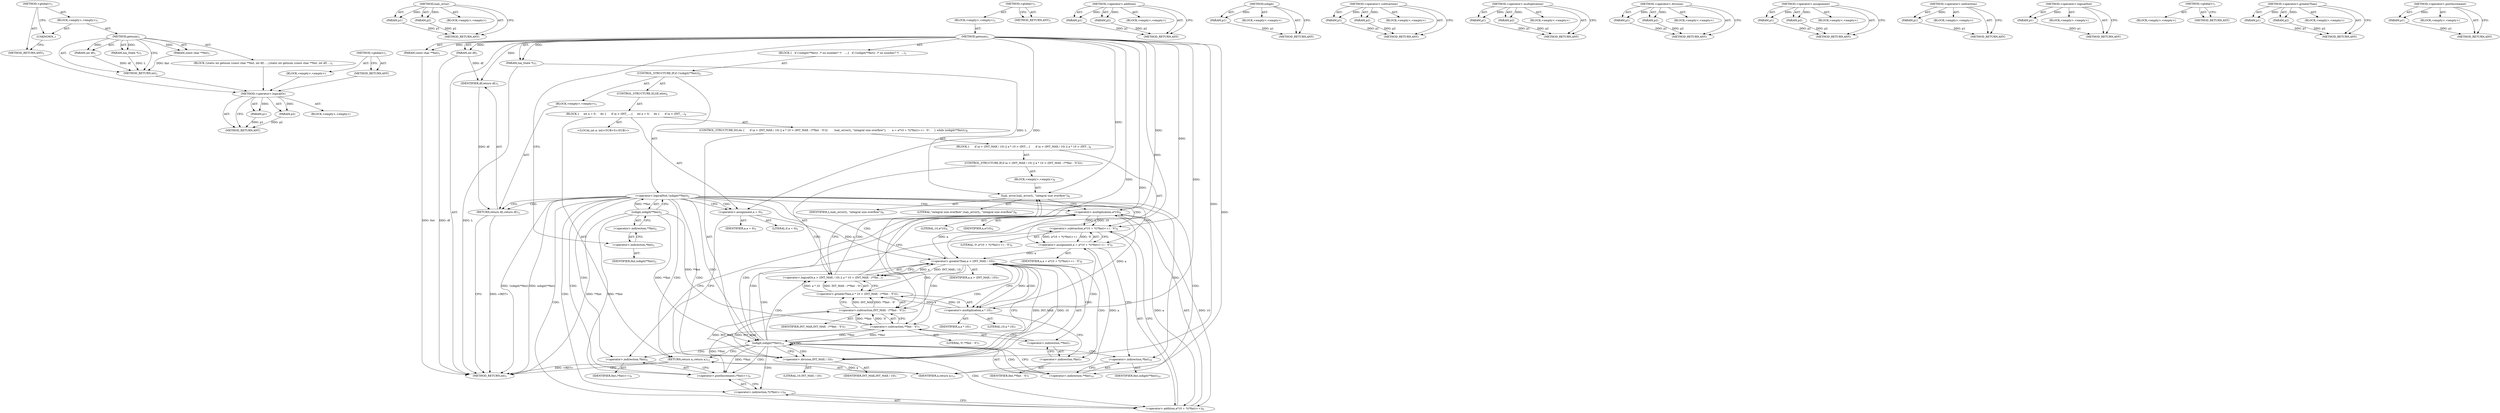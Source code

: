 digraph "&lt;global&gt;" {
vulnerable_112 [label=<(METHOD,&lt;operator&gt;.logicalOr)>];
vulnerable_113 [label=<(PARAM,p1)>];
vulnerable_114 [label=<(PARAM,p2)>];
vulnerable_115 [label=<(BLOCK,&lt;empty&gt;,&lt;empty&gt;)>];
vulnerable_116 [label=<(METHOD_RETURN,ANY)>];
vulnerable_137 [label=<(METHOD,luaL_error)>];
vulnerable_138 [label=<(PARAM,p1)>];
vulnerable_139 [label=<(PARAM,p2)>];
vulnerable_140 [label=<(BLOCK,&lt;empty&gt;,&lt;empty&gt;)>];
vulnerable_141 [label=<(METHOD_RETURN,ANY)>];
vulnerable_6 [label=<(METHOD,&lt;global&gt;)<SUB>1</SUB>>];
vulnerable_7 [label=<(BLOCK,&lt;empty&gt;,&lt;empty&gt;)<SUB>1</SUB>>];
vulnerable_8 [label=<(METHOD,getnum)<SUB>1</SUB>>];
vulnerable_9 [label=<(PARAM,lua_State *L)<SUB>1</SUB>>];
vulnerable_10 [label=<(PARAM,const char **fmt)<SUB>1</SUB>>];
vulnerable_11 [label=<(PARAM,int df)<SUB>1</SUB>>];
vulnerable_12 [label=<(BLOCK,{
   if (!isdigit(**fmt))  /* no number? */
   ...,{
   if (!isdigit(**fmt))  /* no number? */
   ...)<SUB>1</SUB>>];
vulnerable_13 [label=<(CONTROL_STRUCTURE,IF,if (!isdigit(**fmt)))<SUB>2</SUB>>];
vulnerable_14 [label=<(&lt;operator&gt;.logicalNot,!isdigit(**fmt))<SUB>2</SUB>>];
vulnerable_15 [label=<(isdigit,isdigit(**fmt))<SUB>2</SUB>>];
vulnerable_16 [label=<(&lt;operator&gt;.indirection,**fmt)<SUB>2</SUB>>];
vulnerable_17 [label=<(&lt;operator&gt;.indirection,*fmt)<SUB>2</SUB>>];
vulnerable_18 [label=<(IDENTIFIER,fmt,isdigit(**fmt))<SUB>2</SUB>>];
vulnerable_19 [label=<(BLOCK,&lt;empty&gt;,&lt;empty&gt;)<SUB>3</SUB>>];
vulnerable_20 [label=<(RETURN,return df;,return df;)<SUB>3</SUB>>];
vulnerable_21 [label=<(IDENTIFIER,df,return df;)<SUB>3</SUB>>];
vulnerable_22 [label=<(CONTROL_STRUCTURE,ELSE,else)<SUB>4</SUB>>];
vulnerable_23 [label=<(BLOCK,{
     int a = 0;
     do {
      if (a &gt; (INT_...,{
     int a = 0;
     do {
      if (a &gt; (INT_...)<SUB>4</SUB>>];
vulnerable_24 [label="<(LOCAL,int a: int)<SUB>5</SUB>>"];
vulnerable_25 [label=<(&lt;operator&gt;.assignment,a = 0)<SUB>5</SUB>>];
vulnerable_26 [label=<(IDENTIFIER,a,a = 0)<SUB>5</SUB>>];
vulnerable_27 [label=<(LITERAL,0,a = 0)<SUB>5</SUB>>];
vulnerable_28 [label=<(CONTROL_STRUCTURE,DO,do {
      if (a &gt; (INT_MAX / 10) || a * 10 &gt; (INT_MAX - (**fmt - '0')))
        luaL_error(L, &quot;integral size overflow&quot;);
       a = a*10 + *((*fmt)++) - '0';
     } while (isdigit(**fmt));)<SUB>6</SUB>>];
vulnerable_29 [label=<(BLOCK,{
      if (a &gt; (INT_MAX / 10) || a * 10 &gt; (INT...,{
      if (a &gt; (INT_MAX / 10) || a * 10 &gt; (INT...)<SUB>6</SUB>>];
vulnerable_30 [label=<(CONTROL_STRUCTURE,IF,if (a &gt; (INT_MAX / 10) || a * 10 &gt; (INT_MAX - (**fmt - '0'))))<SUB>7</SUB>>];
vulnerable_31 [label=<(&lt;operator&gt;.logicalOr,a &gt; (INT_MAX / 10) || a * 10 &gt; (INT_MAX - (**fm...)<SUB>7</SUB>>];
vulnerable_32 [label=<(&lt;operator&gt;.greaterThan,a &gt; (INT_MAX / 10))<SUB>7</SUB>>];
vulnerable_33 [label=<(IDENTIFIER,a,a &gt; (INT_MAX / 10))<SUB>7</SUB>>];
vulnerable_34 [label=<(&lt;operator&gt;.division,INT_MAX / 10)<SUB>7</SUB>>];
vulnerable_35 [label=<(IDENTIFIER,INT_MAX,INT_MAX / 10)<SUB>7</SUB>>];
vulnerable_36 [label=<(LITERAL,10,INT_MAX / 10)<SUB>7</SUB>>];
vulnerable_37 [label=<(&lt;operator&gt;.greaterThan,a * 10 &gt; (INT_MAX - (**fmt - '0')))<SUB>7</SUB>>];
vulnerable_38 [label=<(&lt;operator&gt;.multiplication,a * 10)<SUB>7</SUB>>];
vulnerable_39 [label=<(IDENTIFIER,a,a * 10)<SUB>7</SUB>>];
vulnerable_40 [label=<(LITERAL,10,a * 10)<SUB>7</SUB>>];
vulnerable_41 [label=<(&lt;operator&gt;.subtraction,INT_MAX - (**fmt - '0'))<SUB>7</SUB>>];
vulnerable_42 [label=<(IDENTIFIER,INT_MAX,INT_MAX - (**fmt - '0'))<SUB>7</SUB>>];
vulnerable_43 [label=<(&lt;operator&gt;.subtraction,**fmt - '0')<SUB>7</SUB>>];
vulnerable_44 [label=<(&lt;operator&gt;.indirection,**fmt)<SUB>7</SUB>>];
vulnerable_45 [label=<(&lt;operator&gt;.indirection,*fmt)<SUB>7</SUB>>];
vulnerable_46 [label=<(IDENTIFIER,fmt,**fmt - '0')<SUB>7</SUB>>];
vulnerable_47 [label=<(LITERAL,'0',**fmt - '0')<SUB>7</SUB>>];
vulnerable_48 [label=<(BLOCK,&lt;empty&gt;,&lt;empty&gt;)<SUB>8</SUB>>];
vulnerable_49 [label=<(luaL_error,luaL_error(L, &quot;integral size overflow&quot;))<SUB>8</SUB>>];
vulnerable_50 [label=<(IDENTIFIER,L,luaL_error(L, &quot;integral size overflow&quot;))<SUB>8</SUB>>];
vulnerable_51 [label=<(LITERAL,&quot;integral size overflow&quot;,luaL_error(L, &quot;integral size overflow&quot;))<SUB>8</SUB>>];
vulnerable_52 [label=<(&lt;operator&gt;.assignment,a = a*10 + *((*fmt)++) - '0')<SUB>9</SUB>>];
vulnerable_53 [label=<(IDENTIFIER,a,a = a*10 + *((*fmt)++) - '0')<SUB>9</SUB>>];
vulnerable_54 [label=<(&lt;operator&gt;.subtraction,a*10 + *((*fmt)++) - '0')<SUB>9</SUB>>];
vulnerable_55 [label=<(&lt;operator&gt;.addition,a*10 + *((*fmt)++))<SUB>9</SUB>>];
vulnerable_56 [label=<(&lt;operator&gt;.multiplication,a*10)<SUB>9</SUB>>];
vulnerable_57 [label=<(IDENTIFIER,a,a*10)<SUB>9</SUB>>];
vulnerable_58 [label=<(LITERAL,10,a*10)<SUB>9</SUB>>];
vulnerable_59 [label=<(&lt;operator&gt;.indirection,*((*fmt)++))<SUB>9</SUB>>];
vulnerable_60 [label=<(&lt;operator&gt;.postIncrement,(*fmt)++)<SUB>9</SUB>>];
vulnerable_61 [label=<(&lt;operator&gt;.indirection,*fmt)<SUB>9</SUB>>];
vulnerable_62 [label=<(IDENTIFIER,fmt,(*fmt)++)<SUB>9</SUB>>];
vulnerable_63 [label=<(LITERAL,'0',a*10 + *((*fmt)++) - '0')<SUB>9</SUB>>];
vulnerable_64 [label=<(isdigit,isdigit(**fmt))<SUB>10</SUB>>];
vulnerable_65 [label=<(&lt;operator&gt;.indirection,**fmt)<SUB>10</SUB>>];
vulnerable_66 [label=<(&lt;operator&gt;.indirection,*fmt)<SUB>10</SUB>>];
vulnerable_67 [label=<(IDENTIFIER,fmt,isdigit(**fmt))<SUB>10</SUB>>];
vulnerable_68 [label=<(RETURN,return a;,return a;)<SUB>11</SUB>>];
vulnerable_69 [label=<(IDENTIFIER,a,return a;)<SUB>11</SUB>>];
vulnerable_70 [label=<(METHOD_RETURN,int)<SUB>1</SUB>>];
vulnerable_72 [label=<(METHOD_RETURN,ANY)<SUB>1</SUB>>];
vulnerable_142 [label=<(METHOD,&lt;operator&gt;.addition)>];
vulnerable_143 [label=<(PARAM,p1)>];
vulnerable_144 [label=<(PARAM,p2)>];
vulnerable_145 [label=<(BLOCK,&lt;empty&gt;,&lt;empty&gt;)>];
vulnerable_146 [label=<(METHOD_RETURN,ANY)>];
vulnerable_99 [label=<(METHOD,isdigit)>];
vulnerable_100 [label=<(PARAM,p1)>];
vulnerable_101 [label=<(BLOCK,&lt;empty&gt;,&lt;empty&gt;)>];
vulnerable_102 [label=<(METHOD_RETURN,ANY)>];
vulnerable_132 [label=<(METHOD,&lt;operator&gt;.subtraction)>];
vulnerable_133 [label=<(PARAM,p1)>];
vulnerable_134 [label=<(PARAM,p2)>];
vulnerable_135 [label=<(BLOCK,&lt;empty&gt;,&lt;empty&gt;)>];
vulnerable_136 [label=<(METHOD_RETURN,ANY)>];
vulnerable_127 [label=<(METHOD,&lt;operator&gt;.multiplication)>];
vulnerable_128 [label=<(PARAM,p1)>];
vulnerable_129 [label=<(PARAM,p2)>];
vulnerable_130 [label=<(BLOCK,&lt;empty&gt;,&lt;empty&gt;)>];
vulnerable_131 [label=<(METHOD_RETURN,ANY)>];
vulnerable_122 [label=<(METHOD,&lt;operator&gt;.division)>];
vulnerable_123 [label=<(PARAM,p1)>];
vulnerable_124 [label=<(PARAM,p2)>];
vulnerable_125 [label=<(BLOCK,&lt;empty&gt;,&lt;empty&gt;)>];
vulnerable_126 [label=<(METHOD_RETURN,ANY)>];
vulnerable_107 [label=<(METHOD,&lt;operator&gt;.assignment)>];
vulnerable_108 [label=<(PARAM,p1)>];
vulnerable_109 [label=<(PARAM,p2)>];
vulnerable_110 [label=<(BLOCK,&lt;empty&gt;,&lt;empty&gt;)>];
vulnerable_111 [label=<(METHOD_RETURN,ANY)>];
vulnerable_103 [label=<(METHOD,&lt;operator&gt;.indirection)>];
vulnerable_104 [label=<(PARAM,p1)>];
vulnerable_105 [label=<(BLOCK,&lt;empty&gt;,&lt;empty&gt;)>];
vulnerable_106 [label=<(METHOD_RETURN,ANY)>];
vulnerable_95 [label=<(METHOD,&lt;operator&gt;.logicalNot)>];
vulnerable_96 [label=<(PARAM,p1)>];
vulnerable_97 [label=<(BLOCK,&lt;empty&gt;,&lt;empty&gt;)>];
vulnerable_98 [label=<(METHOD_RETURN,ANY)>];
vulnerable_89 [label=<(METHOD,&lt;global&gt;)<SUB>1</SUB>>];
vulnerable_90 [label=<(BLOCK,&lt;empty&gt;,&lt;empty&gt;)>];
vulnerable_91 [label=<(METHOD_RETURN,ANY)>];
vulnerable_117 [label=<(METHOD,&lt;operator&gt;.greaterThan)>];
vulnerable_118 [label=<(PARAM,p1)>];
vulnerable_119 [label=<(PARAM,p2)>];
vulnerable_120 [label=<(BLOCK,&lt;empty&gt;,&lt;empty&gt;)>];
vulnerable_121 [label=<(METHOD_RETURN,ANY)>];
vulnerable_147 [label=<(METHOD,&lt;operator&gt;.postIncrement)>];
vulnerable_148 [label=<(PARAM,p1)>];
vulnerable_149 [label=<(BLOCK,&lt;empty&gt;,&lt;empty&gt;)>];
vulnerable_150 [label=<(METHOD_RETURN,ANY)>];
fixed_6 [label=<(METHOD,&lt;global&gt;)<SUB>1</SUB>>];
fixed_7 [label=<(BLOCK,&lt;empty&gt;,&lt;empty&gt;)<SUB>1</SUB>>];
fixed_8 [label=<(METHOD,getnum)<SUB>1</SUB>>];
fixed_9 [label=<(PARAM,lua_State *L)<SUB>1</SUB>>];
fixed_10 [label=<(PARAM,const char **fmt)<SUB>1</SUB>>];
fixed_11 [label=<(PARAM,int df)<SUB>1</SUB>>];
fixed_12 [label=<(BLOCK,{
static int getnum (const char **fmt, int df) ...,{
static int getnum (const char **fmt, int df) ...)<SUB>1</SUB>>];
fixed_13 [label=<(METHOD_RETURN,int)<SUB>1</SUB>>];
fixed_15 [label=<(UNKNOWN,,)>];
fixed_16 [label=<(METHOD_RETURN,ANY)<SUB>1</SUB>>];
fixed_29 [label=<(METHOD,&lt;global&gt;)<SUB>1</SUB>>];
fixed_30 [label=<(BLOCK,&lt;empty&gt;,&lt;empty&gt;)>];
fixed_31 [label=<(METHOD_RETURN,ANY)>];
vulnerable_112 -> vulnerable_113  [key=0, label="AST: "];
vulnerable_112 -> vulnerable_113  [key=1, label="DDG: "];
vulnerable_112 -> vulnerable_115  [key=0, label="AST: "];
vulnerable_112 -> vulnerable_114  [key=0, label="AST: "];
vulnerable_112 -> vulnerable_114  [key=1, label="DDG: "];
vulnerable_112 -> vulnerable_116  [key=0, label="AST: "];
vulnerable_112 -> vulnerable_116  [key=1, label="CFG: "];
vulnerable_113 -> vulnerable_116  [key=0, label="DDG: p1"];
vulnerable_114 -> vulnerable_116  [key=0, label="DDG: p2"];
vulnerable_137 -> vulnerable_138  [key=0, label="AST: "];
vulnerable_137 -> vulnerable_138  [key=1, label="DDG: "];
vulnerable_137 -> vulnerable_140  [key=0, label="AST: "];
vulnerable_137 -> vulnerable_139  [key=0, label="AST: "];
vulnerable_137 -> vulnerable_139  [key=1, label="DDG: "];
vulnerable_137 -> vulnerable_141  [key=0, label="AST: "];
vulnerable_137 -> vulnerable_141  [key=1, label="CFG: "];
vulnerable_138 -> vulnerable_141  [key=0, label="DDG: p1"];
vulnerable_139 -> vulnerable_141  [key=0, label="DDG: p2"];
vulnerable_6 -> vulnerable_7  [key=0, label="AST: "];
vulnerable_6 -> vulnerable_72  [key=0, label="AST: "];
vulnerable_6 -> vulnerable_72  [key=1, label="CFG: "];
vulnerable_7 -> vulnerable_8  [key=0, label="AST: "];
vulnerable_8 -> vulnerable_9  [key=0, label="AST: "];
vulnerable_8 -> vulnerable_9  [key=1, label="DDG: "];
vulnerable_8 -> vulnerable_10  [key=0, label="AST: "];
vulnerable_8 -> vulnerable_10  [key=1, label="DDG: "];
vulnerable_8 -> vulnerable_11  [key=0, label="AST: "];
vulnerable_8 -> vulnerable_11  [key=1, label="DDG: "];
vulnerable_8 -> vulnerable_12  [key=0, label="AST: "];
vulnerable_8 -> vulnerable_70  [key=0, label="AST: "];
vulnerable_8 -> vulnerable_17  [key=0, label="CFG: "];
vulnerable_8 -> vulnerable_21  [key=0, label="DDG: "];
vulnerable_8 -> vulnerable_25  [key=0, label="DDG: "];
vulnerable_8 -> vulnerable_69  [key=0, label="DDG: "];
vulnerable_8 -> vulnerable_54  [key=0, label="DDG: "];
vulnerable_8 -> vulnerable_32  [key=0, label="DDG: "];
vulnerable_8 -> vulnerable_49  [key=0, label="DDG: "];
vulnerable_8 -> vulnerable_34  [key=0, label="DDG: "];
vulnerable_8 -> vulnerable_38  [key=0, label="DDG: "];
vulnerable_8 -> vulnerable_41  [key=0, label="DDG: "];
vulnerable_8 -> vulnerable_56  [key=0, label="DDG: "];
vulnerable_8 -> vulnerable_43  [key=0, label="DDG: "];
vulnerable_9 -> vulnerable_70  [key=0, label="DDG: L"];
vulnerable_9 -> vulnerable_49  [key=0, label="DDG: L"];
vulnerable_10 -> vulnerable_70  [key=0, label="DDG: fmt"];
vulnerable_11 -> vulnerable_70  [key=0, label="DDG: df"];
vulnerable_11 -> vulnerable_21  [key=0, label="DDG: df"];
vulnerable_12 -> vulnerable_13  [key=0, label="AST: "];
vulnerable_13 -> vulnerable_14  [key=0, label="AST: "];
vulnerable_13 -> vulnerable_19  [key=0, label="AST: "];
vulnerable_13 -> vulnerable_22  [key=0, label="AST: "];
vulnerable_14 -> vulnerable_15  [key=0, label="AST: "];
vulnerable_14 -> vulnerable_20  [key=0, label="CFG: "];
vulnerable_14 -> vulnerable_20  [key=1, label="CDG: "];
vulnerable_14 -> vulnerable_25  [key=0, label="CFG: "];
vulnerable_14 -> vulnerable_25  [key=1, label="CDG: "];
vulnerable_14 -> vulnerable_70  [key=0, label="DDG: isdigit(**fmt)"];
vulnerable_14 -> vulnerable_70  [key=1, label="DDG: !isdigit(**fmt)"];
vulnerable_14 -> vulnerable_34  [key=0, label="CDG: "];
vulnerable_14 -> vulnerable_32  [key=0, label="CDG: "];
vulnerable_14 -> vulnerable_68  [key=0, label="CDG: "];
vulnerable_14 -> vulnerable_60  [key=0, label="CDG: "];
vulnerable_14 -> vulnerable_61  [key=0, label="CDG: "];
vulnerable_14 -> vulnerable_64  [key=0, label="CDG: "];
vulnerable_14 -> vulnerable_66  [key=0, label="CDG: "];
vulnerable_14 -> vulnerable_52  [key=0, label="CDG: "];
vulnerable_14 -> vulnerable_56  [key=0, label="CDG: "];
vulnerable_14 -> vulnerable_65  [key=0, label="CDG: "];
vulnerable_14 -> vulnerable_59  [key=0, label="CDG: "];
vulnerable_14 -> vulnerable_55  [key=0, label="CDG: "];
vulnerable_14 -> vulnerable_54  [key=0, label="CDG: "];
vulnerable_14 -> vulnerable_31  [key=0, label="CDG: "];
vulnerable_15 -> vulnerable_16  [key=0, label="AST: "];
vulnerable_15 -> vulnerable_14  [key=0, label="CFG: "];
vulnerable_15 -> vulnerable_14  [key=1, label="DDG: **fmt"];
vulnerable_15 -> vulnerable_70  [key=0, label="DDG: **fmt"];
vulnerable_15 -> vulnerable_64  [key=0, label="DDG: **fmt"];
vulnerable_15 -> vulnerable_43  [key=0, label="DDG: **fmt"];
vulnerable_15 -> vulnerable_60  [key=0, label="DDG: **fmt"];
vulnerable_16 -> vulnerable_17  [key=0, label="AST: "];
vulnerable_16 -> vulnerable_15  [key=0, label="CFG: "];
vulnerable_17 -> vulnerable_18  [key=0, label="AST: "];
vulnerable_17 -> vulnerable_16  [key=0, label="CFG: "];
vulnerable_19 -> vulnerable_20  [key=0, label="AST: "];
vulnerable_20 -> vulnerable_21  [key=0, label="AST: "];
vulnerable_20 -> vulnerable_70  [key=0, label="CFG: "];
vulnerable_20 -> vulnerable_70  [key=1, label="DDG: &lt;RET&gt;"];
vulnerable_21 -> vulnerable_20  [key=0, label="DDG: df"];
vulnerable_22 -> vulnerable_23  [key=0, label="AST: "];
vulnerable_23 -> vulnerable_24  [key=0, label="AST: "];
vulnerable_23 -> vulnerable_25  [key=0, label="AST: "];
vulnerable_23 -> vulnerable_28  [key=0, label="AST: "];
vulnerable_23 -> vulnerable_68  [key=0, label="AST: "];
vulnerable_25 -> vulnerable_26  [key=0, label="AST: "];
vulnerable_25 -> vulnerable_27  [key=0, label="AST: "];
vulnerable_25 -> vulnerable_34  [key=0, label="CFG: "];
vulnerable_25 -> vulnerable_32  [key=0, label="DDG: a"];
vulnerable_28 -> vulnerable_29  [key=0, label="AST: "];
vulnerable_28 -> vulnerable_64  [key=0, label="AST: "];
vulnerable_29 -> vulnerable_30  [key=0, label="AST: "];
vulnerable_29 -> vulnerable_52  [key=0, label="AST: "];
vulnerable_30 -> vulnerable_31  [key=0, label="AST: "];
vulnerable_30 -> vulnerable_48  [key=0, label="AST: "];
vulnerable_31 -> vulnerable_32  [key=0, label="AST: "];
vulnerable_31 -> vulnerable_37  [key=0, label="AST: "];
vulnerable_31 -> vulnerable_49  [key=0, label="CFG: "];
vulnerable_31 -> vulnerable_49  [key=1, label="CDG: "];
vulnerable_31 -> vulnerable_56  [key=0, label="CFG: "];
vulnerable_32 -> vulnerable_33  [key=0, label="AST: "];
vulnerable_32 -> vulnerable_34  [key=0, label="AST: "];
vulnerable_32 -> vulnerable_31  [key=0, label="CFG: "];
vulnerable_32 -> vulnerable_31  [key=1, label="DDG: a"];
vulnerable_32 -> vulnerable_31  [key=2, label="DDG: INT_MAX / 10"];
vulnerable_32 -> vulnerable_38  [key=0, label="CFG: "];
vulnerable_32 -> vulnerable_38  [key=1, label="DDG: a"];
vulnerable_32 -> vulnerable_38  [key=2, label="CDG: "];
vulnerable_32 -> vulnerable_56  [key=0, label="DDG: a"];
vulnerable_32 -> vulnerable_37  [key=0, label="CDG: "];
vulnerable_32 -> vulnerable_41  [key=0, label="CDG: "];
vulnerable_32 -> vulnerable_45  [key=0, label="CDG: "];
vulnerable_32 -> vulnerable_44  [key=0, label="CDG: "];
vulnerable_32 -> vulnerable_43  [key=0, label="CDG: "];
vulnerable_34 -> vulnerable_35  [key=0, label="AST: "];
vulnerable_34 -> vulnerable_36  [key=0, label="AST: "];
vulnerable_34 -> vulnerable_32  [key=0, label="CFG: "];
vulnerable_34 -> vulnerable_32  [key=1, label="DDG: INT_MAX"];
vulnerable_34 -> vulnerable_32  [key=2, label="DDG: 10"];
vulnerable_34 -> vulnerable_41  [key=0, label="DDG: INT_MAX"];
vulnerable_37 -> vulnerable_38  [key=0, label="AST: "];
vulnerable_37 -> vulnerable_41  [key=0, label="AST: "];
vulnerable_37 -> vulnerable_31  [key=0, label="CFG: "];
vulnerable_37 -> vulnerable_31  [key=1, label="DDG: a * 10"];
vulnerable_37 -> vulnerable_31  [key=2, label="DDG: INT_MAX - (**fmt - '0')"];
vulnerable_38 -> vulnerable_39  [key=0, label="AST: "];
vulnerable_38 -> vulnerable_40  [key=0, label="AST: "];
vulnerable_38 -> vulnerable_45  [key=0, label="CFG: "];
vulnerable_38 -> vulnerable_37  [key=0, label="DDG: a"];
vulnerable_38 -> vulnerable_37  [key=1, label="DDG: 10"];
vulnerable_38 -> vulnerable_56  [key=0, label="DDG: a"];
vulnerable_41 -> vulnerable_42  [key=0, label="AST: "];
vulnerable_41 -> vulnerable_43  [key=0, label="AST: "];
vulnerable_41 -> vulnerable_37  [key=0, label="CFG: "];
vulnerable_41 -> vulnerable_37  [key=1, label="DDG: INT_MAX"];
vulnerable_41 -> vulnerable_37  [key=2, label="DDG: **fmt - '0'"];
vulnerable_41 -> vulnerable_34  [key=0, label="DDG: INT_MAX"];
vulnerable_43 -> vulnerable_44  [key=0, label="AST: "];
vulnerable_43 -> vulnerable_47  [key=0, label="AST: "];
vulnerable_43 -> vulnerable_41  [key=0, label="CFG: "];
vulnerable_43 -> vulnerable_41  [key=1, label="DDG: **fmt"];
vulnerable_43 -> vulnerable_41  [key=2, label="DDG: '0'"];
vulnerable_43 -> vulnerable_64  [key=0, label="DDG: **fmt"];
vulnerable_43 -> vulnerable_60  [key=0, label="DDG: **fmt"];
vulnerable_44 -> vulnerable_45  [key=0, label="AST: "];
vulnerable_44 -> vulnerable_43  [key=0, label="CFG: "];
vulnerable_45 -> vulnerable_46  [key=0, label="AST: "];
vulnerable_45 -> vulnerable_44  [key=0, label="CFG: "];
vulnerable_48 -> vulnerable_49  [key=0, label="AST: "];
vulnerable_49 -> vulnerable_50  [key=0, label="AST: "];
vulnerable_49 -> vulnerable_51  [key=0, label="AST: "];
vulnerable_49 -> vulnerable_56  [key=0, label="CFG: "];
vulnerable_52 -> vulnerable_53  [key=0, label="AST: "];
vulnerable_52 -> vulnerable_54  [key=0, label="AST: "];
vulnerable_52 -> vulnerable_66  [key=0, label="CFG: "];
vulnerable_52 -> vulnerable_69  [key=0, label="DDG: a"];
vulnerable_52 -> vulnerable_32  [key=0, label="DDG: a"];
vulnerable_54 -> vulnerable_55  [key=0, label="AST: "];
vulnerable_54 -> vulnerable_63  [key=0, label="AST: "];
vulnerable_54 -> vulnerable_52  [key=0, label="CFG: "];
vulnerable_54 -> vulnerable_52  [key=1, label="DDG: a*10 + *((*fmt)++)"];
vulnerable_54 -> vulnerable_52  [key=2, label="DDG: '0'"];
vulnerable_55 -> vulnerable_56  [key=0, label="AST: "];
vulnerable_55 -> vulnerable_59  [key=0, label="AST: "];
vulnerable_55 -> vulnerable_54  [key=0, label="CFG: "];
vulnerable_56 -> vulnerable_57  [key=0, label="AST: "];
vulnerable_56 -> vulnerable_58  [key=0, label="AST: "];
vulnerable_56 -> vulnerable_61  [key=0, label="CFG: "];
vulnerable_56 -> vulnerable_54  [key=0, label="DDG: a"];
vulnerable_56 -> vulnerable_54  [key=1, label="DDG: 10"];
vulnerable_56 -> vulnerable_55  [key=0, label="DDG: a"];
vulnerable_56 -> vulnerable_55  [key=1, label="DDG: 10"];
vulnerable_59 -> vulnerable_60  [key=0, label="AST: "];
vulnerable_59 -> vulnerable_55  [key=0, label="CFG: "];
vulnerable_60 -> vulnerable_61  [key=0, label="AST: "];
vulnerable_60 -> vulnerable_59  [key=0, label="CFG: "];
vulnerable_61 -> vulnerable_62  [key=0, label="AST: "];
vulnerable_61 -> vulnerable_60  [key=0, label="CFG: "];
vulnerable_64 -> vulnerable_65  [key=0, label="AST: "];
vulnerable_64 -> vulnerable_65  [key=1, label="CDG: "];
vulnerable_64 -> vulnerable_34  [key=0, label="CFG: "];
vulnerable_64 -> vulnerable_34  [key=1, label="CDG: "];
vulnerable_64 -> vulnerable_68  [key=0, label="CFG: "];
vulnerable_64 -> vulnerable_43  [key=0, label="DDG: **fmt"];
vulnerable_64 -> vulnerable_60  [key=0, label="DDG: **fmt"];
vulnerable_64 -> vulnerable_60  [key=1, label="CDG: "];
vulnerable_64 -> vulnerable_32  [key=0, label="CDG: "];
vulnerable_64 -> vulnerable_61  [key=0, label="CDG: "];
vulnerable_64 -> vulnerable_64  [key=0, label="CDG: "];
vulnerable_64 -> vulnerable_66  [key=0, label="CDG: "];
vulnerable_64 -> vulnerable_52  [key=0, label="CDG: "];
vulnerable_64 -> vulnerable_56  [key=0, label="CDG: "];
vulnerable_64 -> vulnerable_59  [key=0, label="CDG: "];
vulnerable_64 -> vulnerable_55  [key=0, label="CDG: "];
vulnerable_64 -> vulnerable_54  [key=0, label="CDG: "];
vulnerable_64 -> vulnerable_31  [key=0, label="CDG: "];
vulnerable_65 -> vulnerable_66  [key=0, label="AST: "];
vulnerable_65 -> vulnerable_64  [key=0, label="CFG: "];
vulnerable_66 -> vulnerable_67  [key=0, label="AST: "];
vulnerable_66 -> vulnerable_65  [key=0, label="CFG: "];
vulnerable_68 -> vulnerable_69  [key=0, label="AST: "];
vulnerable_68 -> vulnerable_70  [key=0, label="CFG: "];
vulnerable_68 -> vulnerable_70  [key=1, label="DDG: &lt;RET&gt;"];
vulnerable_69 -> vulnerable_68  [key=0, label="DDG: a"];
vulnerable_142 -> vulnerable_143  [key=0, label="AST: "];
vulnerable_142 -> vulnerable_143  [key=1, label="DDG: "];
vulnerable_142 -> vulnerable_145  [key=0, label="AST: "];
vulnerable_142 -> vulnerable_144  [key=0, label="AST: "];
vulnerable_142 -> vulnerable_144  [key=1, label="DDG: "];
vulnerable_142 -> vulnerable_146  [key=0, label="AST: "];
vulnerable_142 -> vulnerable_146  [key=1, label="CFG: "];
vulnerable_143 -> vulnerable_146  [key=0, label="DDG: p1"];
vulnerable_144 -> vulnerable_146  [key=0, label="DDG: p2"];
vulnerable_99 -> vulnerable_100  [key=0, label="AST: "];
vulnerable_99 -> vulnerable_100  [key=1, label="DDG: "];
vulnerable_99 -> vulnerable_101  [key=0, label="AST: "];
vulnerable_99 -> vulnerable_102  [key=0, label="AST: "];
vulnerable_99 -> vulnerable_102  [key=1, label="CFG: "];
vulnerable_100 -> vulnerable_102  [key=0, label="DDG: p1"];
vulnerable_132 -> vulnerable_133  [key=0, label="AST: "];
vulnerable_132 -> vulnerable_133  [key=1, label="DDG: "];
vulnerable_132 -> vulnerable_135  [key=0, label="AST: "];
vulnerable_132 -> vulnerable_134  [key=0, label="AST: "];
vulnerable_132 -> vulnerable_134  [key=1, label="DDG: "];
vulnerable_132 -> vulnerable_136  [key=0, label="AST: "];
vulnerable_132 -> vulnerable_136  [key=1, label="CFG: "];
vulnerable_133 -> vulnerable_136  [key=0, label="DDG: p1"];
vulnerable_134 -> vulnerable_136  [key=0, label="DDG: p2"];
vulnerable_127 -> vulnerable_128  [key=0, label="AST: "];
vulnerable_127 -> vulnerable_128  [key=1, label="DDG: "];
vulnerable_127 -> vulnerable_130  [key=0, label="AST: "];
vulnerable_127 -> vulnerable_129  [key=0, label="AST: "];
vulnerable_127 -> vulnerable_129  [key=1, label="DDG: "];
vulnerable_127 -> vulnerable_131  [key=0, label="AST: "];
vulnerable_127 -> vulnerable_131  [key=1, label="CFG: "];
vulnerable_128 -> vulnerable_131  [key=0, label="DDG: p1"];
vulnerable_129 -> vulnerable_131  [key=0, label="DDG: p2"];
vulnerable_122 -> vulnerable_123  [key=0, label="AST: "];
vulnerable_122 -> vulnerable_123  [key=1, label="DDG: "];
vulnerable_122 -> vulnerable_125  [key=0, label="AST: "];
vulnerable_122 -> vulnerable_124  [key=0, label="AST: "];
vulnerable_122 -> vulnerable_124  [key=1, label="DDG: "];
vulnerable_122 -> vulnerable_126  [key=0, label="AST: "];
vulnerable_122 -> vulnerable_126  [key=1, label="CFG: "];
vulnerable_123 -> vulnerable_126  [key=0, label="DDG: p1"];
vulnerable_124 -> vulnerable_126  [key=0, label="DDG: p2"];
vulnerable_107 -> vulnerable_108  [key=0, label="AST: "];
vulnerable_107 -> vulnerable_108  [key=1, label="DDG: "];
vulnerable_107 -> vulnerable_110  [key=0, label="AST: "];
vulnerable_107 -> vulnerable_109  [key=0, label="AST: "];
vulnerable_107 -> vulnerable_109  [key=1, label="DDG: "];
vulnerable_107 -> vulnerable_111  [key=0, label="AST: "];
vulnerable_107 -> vulnerable_111  [key=1, label="CFG: "];
vulnerable_108 -> vulnerable_111  [key=0, label="DDG: p1"];
vulnerable_109 -> vulnerable_111  [key=0, label="DDG: p2"];
vulnerable_103 -> vulnerable_104  [key=0, label="AST: "];
vulnerable_103 -> vulnerable_104  [key=1, label="DDG: "];
vulnerable_103 -> vulnerable_105  [key=0, label="AST: "];
vulnerable_103 -> vulnerable_106  [key=0, label="AST: "];
vulnerable_103 -> vulnerable_106  [key=1, label="CFG: "];
vulnerable_104 -> vulnerable_106  [key=0, label="DDG: p1"];
vulnerable_95 -> vulnerable_96  [key=0, label="AST: "];
vulnerable_95 -> vulnerable_96  [key=1, label="DDG: "];
vulnerable_95 -> vulnerable_97  [key=0, label="AST: "];
vulnerable_95 -> vulnerable_98  [key=0, label="AST: "];
vulnerable_95 -> vulnerable_98  [key=1, label="CFG: "];
vulnerable_96 -> vulnerable_98  [key=0, label="DDG: p1"];
vulnerable_89 -> vulnerable_90  [key=0, label="AST: "];
vulnerable_89 -> vulnerable_91  [key=0, label="AST: "];
vulnerable_89 -> vulnerable_91  [key=1, label="CFG: "];
vulnerable_117 -> vulnerable_118  [key=0, label="AST: "];
vulnerable_117 -> vulnerable_118  [key=1, label="DDG: "];
vulnerable_117 -> vulnerable_120  [key=0, label="AST: "];
vulnerable_117 -> vulnerable_119  [key=0, label="AST: "];
vulnerable_117 -> vulnerable_119  [key=1, label="DDG: "];
vulnerable_117 -> vulnerable_121  [key=0, label="AST: "];
vulnerable_117 -> vulnerable_121  [key=1, label="CFG: "];
vulnerable_118 -> vulnerable_121  [key=0, label="DDG: p1"];
vulnerable_119 -> vulnerable_121  [key=0, label="DDG: p2"];
vulnerable_147 -> vulnerable_148  [key=0, label="AST: "];
vulnerable_147 -> vulnerable_148  [key=1, label="DDG: "];
vulnerable_147 -> vulnerable_149  [key=0, label="AST: "];
vulnerable_147 -> vulnerable_150  [key=0, label="AST: "];
vulnerable_147 -> vulnerable_150  [key=1, label="CFG: "];
vulnerable_148 -> vulnerable_150  [key=0, label="DDG: p1"];
fixed_6 -> fixed_7  [key=0, label="AST: "];
fixed_6 -> fixed_16  [key=0, label="AST: "];
fixed_6 -> fixed_15  [key=0, label="CFG: "];
fixed_7 -> fixed_8  [key=0, label="AST: "];
fixed_7 -> fixed_15  [key=0, label="AST: "];
fixed_8 -> fixed_9  [key=0, label="AST: "];
fixed_8 -> fixed_9  [key=1, label="DDG: "];
fixed_8 -> fixed_10  [key=0, label="AST: "];
fixed_8 -> fixed_10  [key=1, label="DDG: "];
fixed_8 -> fixed_11  [key=0, label="AST: "];
fixed_8 -> fixed_11  [key=1, label="DDG: "];
fixed_8 -> fixed_12  [key=0, label="AST: "];
fixed_8 -> fixed_13  [key=0, label="AST: "];
fixed_8 -> fixed_13  [key=1, label="CFG: "];
fixed_9 -> fixed_13  [key=0, label="DDG: L"];
fixed_10 -> fixed_13  [key=0, label="DDG: fmt"];
fixed_11 -> fixed_13  [key=0, label="DDG: df"];
fixed_12 -> vulnerable_112  [key=0];
fixed_13 -> vulnerable_112  [key=0];
fixed_15 -> fixed_16  [key=0, label="CFG: "];
fixed_16 -> vulnerable_112  [key=0];
fixed_29 -> fixed_30  [key=0, label="AST: "];
fixed_29 -> fixed_31  [key=0, label="AST: "];
fixed_29 -> fixed_31  [key=1, label="CFG: "];
fixed_30 -> vulnerable_112  [key=0];
fixed_31 -> vulnerable_112  [key=0];
}
